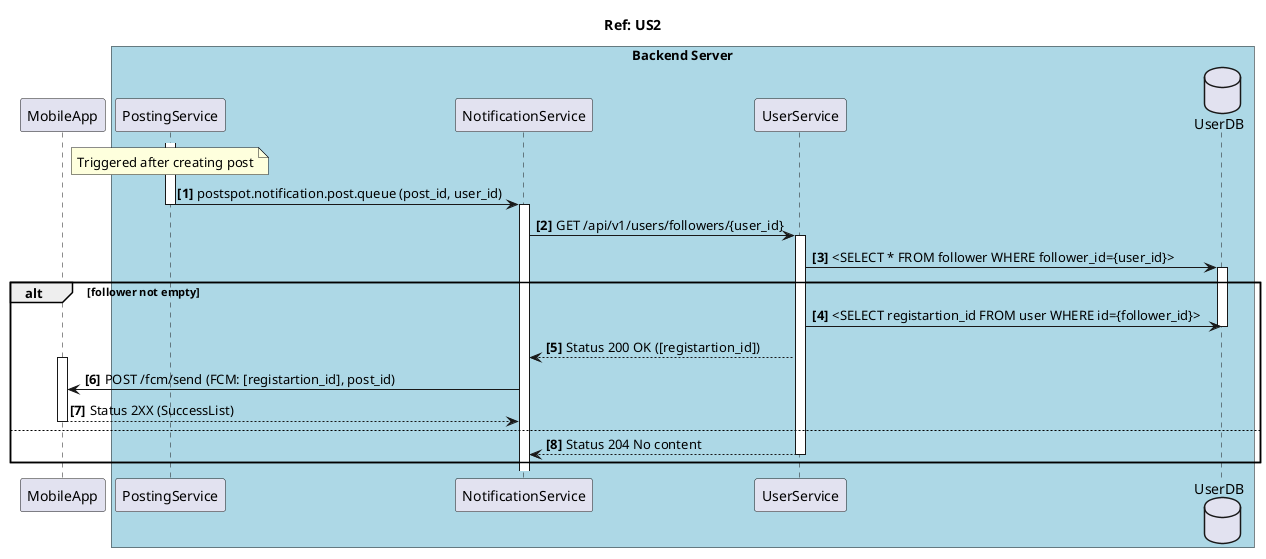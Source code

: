 @startuml
autonumber "<b>[###]"
title
 Ref: US2 
end title

participant  MobileApp as app
box "Backend Server" #LightBlue
    participant PostingService as post
    participant NotificationService as not
    participant UserService as user
    database UserDB as userDB
end box

activate post
note over post: Triggered after creating post
post -> not: postspot.notification.post.queue (post_id, user_id)
deactivate post
activate not
not -> user: GET /api/v1/users/followers/{user_id}
activate user
user ->userDB: <SELECT * FROM follower WHERE follower_id={user_id}>
activate userDB

alt follower not empty
    user ->userDB: <SELECT registartion_id FROM user WHERE id={follower_id}>
    deactivate userDB
    user --> not: Status 200 OK ([registartion_id])
    
    activate app
    not -> app: POST /fcm/send (FCM: [registartion_id], post_id)
    app --> not: Status 2XX (SuccessList)
    deactivate app
else
    user --> not: Status 204 No content
    deactivate user
end


@enduml